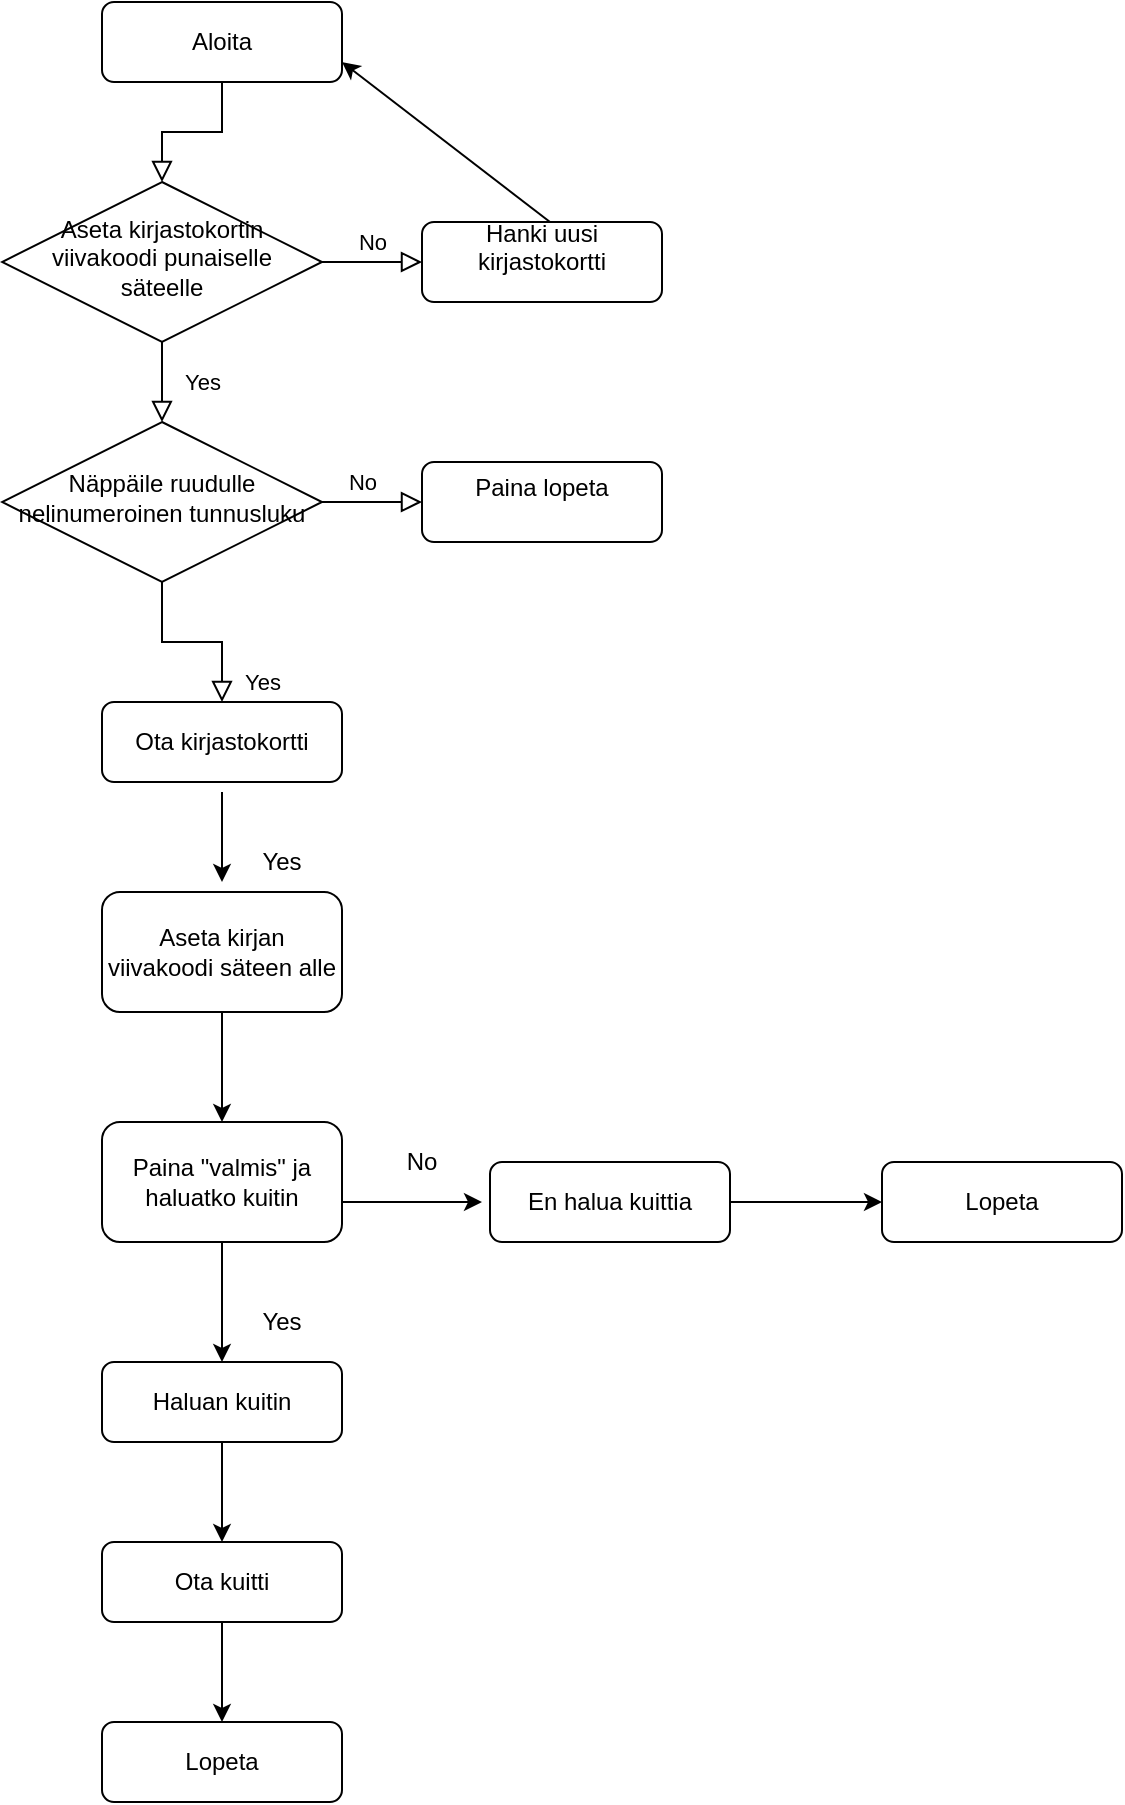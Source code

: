 <mxfile version="15.0.2" type="google"><diagram id="C5RBs43oDa-KdzZeNtuy" name="Page-1"><mxGraphModel dx="1902" dy="1019" grid="1" gridSize="10" guides="1" tooltips="1" connect="1" arrows="1" fold="1" page="1" pageScale="1" pageWidth="827" pageHeight="1169" math="0" shadow="0"><root><mxCell id="WIyWlLk6GJQsqaUBKTNV-0"/><mxCell id="WIyWlLk6GJQsqaUBKTNV-1" parent="WIyWlLk6GJQsqaUBKTNV-0"/><mxCell id="WIyWlLk6GJQsqaUBKTNV-2" value="" style="rounded=0;html=1;jettySize=auto;orthogonalLoop=1;fontSize=11;endArrow=block;endFill=0;endSize=8;strokeWidth=1;shadow=0;labelBackgroundColor=none;edgeStyle=orthogonalEdgeStyle;" parent="WIyWlLk6GJQsqaUBKTNV-1" source="WIyWlLk6GJQsqaUBKTNV-3" target="WIyWlLk6GJQsqaUBKTNV-6" edge="1"><mxGeometry relative="1" as="geometry"/></mxCell><mxCell id="WIyWlLk6GJQsqaUBKTNV-3" value="&lt;div&gt;Aloita&lt;/div&gt;" style="rounded=1;whiteSpace=wrap;html=1;fontSize=12;glass=0;strokeWidth=1;shadow=0;" parent="WIyWlLk6GJQsqaUBKTNV-1" vertex="1"><mxGeometry x="160" y="80" width="120" height="40" as="geometry"/></mxCell><mxCell id="WIyWlLk6GJQsqaUBKTNV-4" value="Yes" style="rounded=0;html=1;jettySize=auto;orthogonalLoop=1;fontSize=11;endArrow=block;endFill=0;endSize=8;strokeWidth=1;shadow=0;labelBackgroundColor=none;edgeStyle=orthogonalEdgeStyle;" parent="WIyWlLk6GJQsqaUBKTNV-1" source="WIyWlLk6GJQsqaUBKTNV-6" target="WIyWlLk6GJQsqaUBKTNV-10" edge="1"><mxGeometry y="20" relative="1" as="geometry"><mxPoint as="offset"/></mxGeometry></mxCell><mxCell id="WIyWlLk6GJQsqaUBKTNV-5" value="No" style="edgeStyle=orthogonalEdgeStyle;rounded=0;html=1;jettySize=auto;orthogonalLoop=1;fontSize=11;endArrow=block;endFill=0;endSize=8;strokeWidth=1;shadow=0;labelBackgroundColor=none;" parent="WIyWlLk6GJQsqaUBKTNV-1" source="WIyWlLk6GJQsqaUBKTNV-6" target="WIyWlLk6GJQsqaUBKTNV-7" edge="1"><mxGeometry y="10" relative="1" as="geometry"><mxPoint as="offset"/></mxGeometry></mxCell><mxCell id="WIyWlLk6GJQsqaUBKTNV-6" value="Aseta kirjastokortin viivakoodi punaiselle säteelle" style="rhombus;whiteSpace=wrap;html=1;shadow=0;fontFamily=Helvetica;fontSize=12;align=center;strokeWidth=1;spacing=6;spacingTop=-4;" parent="WIyWlLk6GJQsqaUBKTNV-1" vertex="1"><mxGeometry x="110" y="170" width="160" height="80" as="geometry"/></mxCell><mxCell id="WIyWlLk6GJQsqaUBKTNV-7" value="&lt;div&gt;Hanki uusi kirjastokortti&lt;/div&gt;&lt;div&gt;&lt;br&gt;&lt;/div&gt;" style="rounded=1;whiteSpace=wrap;html=1;fontSize=12;glass=0;strokeWidth=1;shadow=0;" parent="WIyWlLk6GJQsqaUBKTNV-1" vertex="1"><mxGeometry x="320" y="190" width="120" height="40" as="geometry"/></mxCell><mxCell id="WIyWlLk6GJQsqaUBKTNV-8" value="No" style="rounded=0;html=1;jettySize=auto;orthogonalLoop=1;fontSize=11;endArrow=block;endFill=0;endSize=8;strokeWidth=1;shadow=0;labelBackgroundColor=none;edgeStyle=orthogonalEdgeStyle;" parent="WIyWlLk6GJQsqaUBKTNV-1" source="WIyWlLk6GJQsqaUBKTNV-10" target="WIyWlLk6GJQsqaUBKTNV-11" edge="1"><mxGeometry x="0.333" y="106" relative="1" as="geometry"><mxPoint x="-36" y="-80" as="offset"/></mxGeometry></mxCell><mxCell id="WIyWlLk6GJQsqaUBKTNV-9" value="Yes" style="edgeStyle=orthogonalEdgeStyle;rounded=0;html=1;jettySize=auto;orthogonalLoop=1;fontSize=11;endArrow=block;endFill=0;endSize=8;strokeWidth=1;shadow=0;labelBackgroundColor=none;" parent="WIyWlLk6GJQsqaUBKTNV-1" source="WIyWlLk6GJQsqaUBKTNV-10" target="WIyWlLk6GJQsqaUBKTNV-12" edge="1"><mxGeometry x="-1" y="-95" relative="1" as="geometry"><mxPoint x="-30" y="-5" as="offset"/></mxGeometry></mxCell><mxCell id="WIyWlLk6GJQsqaUBKTNV-10" value="Näppäile ruudulle nelinumeroinen tunnusluku" style="rhombus;whiteSpace=wrap;html=1;shadow=0;fontFamily=Helvetica;fontSize=12;align=center;strokeWidth=1;spacing=6;spacingTop=-4;" parent="WIyWlLk6GJQsqaUBKTNV-1" vertex="1"><mxGeometry x="110" y="290" width="160" height="80" as="geometry"/></mxCell><mxCell id="WIyWlLk6GJQsqaUBKTNV-11" value="Ota kirjastokortti" style="rounded=1;whiteSpace=wrap;html=1;fontSize=12;glass=0;strokeWidth=1;shadow=0;" parent="WIyWlLk6GJQsqaUBKTNV-1" vertex="1"><mxGeometry x="160" y="430" width="120" height="40" as="geometry"/></mxCell><mxCell id="WIyWlLk6GJQsqaUBKTNV-12" value="&lt;div&gt;Paina lopeta&lt;/div&gt;&lt;div&gt;&lt;br&gt;&lt;/div&gt;" style="rounded=1;whiteSpace=wrap;html=1;fontSize=12;glass=0;strokeWidth=1;shadow=0;" parent="WIyWlLk6GJQsqaUBKTNV-1" vertex="1"><mxGeometry x="320" y="310" width="120" height="40" as="geometry"/></mxCell><mxCell id="O_po2qxhR6LTAh63uzSH-1" value="" style="endArrow=classic;html=1;entryX=1;entryY=0.75;entryDx=0;entryDy=0;" edge="1" parent="WIyWlLk6GJQsqaUBKTNV-1" target="WIyWlLk6GJQsqaUBKTNV-3"><mxGeometry width="50" height="50" relative="1" as="geometry"><mxPoint x="384" y="190" as="sourcePoint"/><mxPoint x="290" y="120" as="targetPoint"/></mxGeometry></mxCell><mxCell id="O_po2qxhR6LTAh63uzSH-3" value="Aseta kirjan viivakoodi säteen alle" style="rounded=1;whiteSpace=wrap;html=1;" vertex="1" parent="WIyWlLk6GJQsqaUBKTNV-1"><mxGeometry x="160" y="525" width="120" height="60" as="geometry"/></mxCell><mxCell id="O_po2qxhR6LTAh63uzSH-4" value="" style="endArrow=classic;html=1;" edge="1" parent="WIyWlLk6GJQsqaUBKTNV-1"><mxGeometry width="50" height="50" relative="1" as="geometry"><mxPoint x="220" y="475" as="sourcePoint"/><mxPoint x="220" y="520" as="targetPoint"/></mxGeometry></mxCell><mxCell id="O_po2qxhR6LTAh63uzSH-5" value="Yes" style="text;html=1;strokeColor=none;fillColor=none;align=center;verticalAlign=middle;whiteSpace=wrap;rounded=0;" vertex="1" parent="WIyWlLk6GJQsqaUBKTNV-1"><mxGeometry x="230" y="500" width="40" height="20" as="geometry"/></mxCell><mxCell id="O_po2qxhR6LTAh63uzSH-6" value="Paina &quot;valmis&quot; ja haluatko kuitin" style="rounded=1;whiteSpace=wrap;html=1;" vertex="1" parent="WIyWlLk6GJQsqaUBKTNV-1"><mxGeometry x="160" y="640" width="120" height="60" as="geometry"/></mxCell><mxCell id="O_po2qxhR6LTAh63uzSH-7" value="" style="endArrow=classic;html=1;entryX=0.5;entryY=0;entryDx=0;entryDy=0;entryPerimeter=0;" edge="1" parent="WIyWlLk6GJQsqaUBKTNV-1" target="O_po2qxhR6LTAh63uzSH-6"><mxGeometry width="50" height="50" relative="1" as="geometry"><mxPoint x="220" y="585" as="sourcePoint"/><mxPoint x="270" y="535" as="targetPoint"/></mxGeometry></mxCell><mxCell id="O_po2qxhR6LTAh63uzSH-8" value="No" style="text;html=1;strokeColor=none;fillColor=none;align=center;verticalAlign=middle;whiteSpace=wrap;rounded=0;" vertex="1" parent="WIyWlLk6GJQsqaUBKTNV-1"><mxGeometry x="300" y="650" width="40" height="20" as="geometry"/></mxCell><mxCell id="O_po2qxhR6LTAh63uzSH-9" style="edgeStyle=orthogonalEdgeStyle;rounded=0;orthogonalLoop=1;jettySize=auto;html=1;exitX=0.5;exitY=1;exitDx=0;exitDy=0;" edge="1" parent="WIyWlLk6GJQsqaUBKTNV-1" source="O_po2qxhR6LTAh63uzSH-8" target="O_po2qxhR6LTAh63uzSH-8"><mxGeometry relative="1" as="geometry"/></mxCell><mxCell id="O_po2qxhR6LTAh63uzSH-10" value="En halua kuittia" style="rounded=1;whiteSpace=wrap;html=1;" vertex="1" parent="WIyWlLk6GJQsqaUBKTNV-1"><mxGeometry x="354" y="660" width="120" height="40" as="geometry"/></mxCell><mxCell id="O_po2qxhR6LTAh63uzSH-11" value="Haluan kuitin" style="rounded=1;whiteSpace=wrap;html=1;" vertex="1" parent="WIyWlLk6GJQsqaUBKTNV-1"><mxGeometry x="160" y="760" width="120" height="40" as="geometry"/></mxCell><mxCell id="O_po2qxhR6LTAh63uzSH-12" value="" style="endArrow=classic;html=1;" edge="1" parent="WIyWlLk6GJQsqaUBKTNV-1"><mxGeometry width="50" height="50" relative="1" as="geometry"><mxPoint x="280" y="680" as="sourcePoint"/><mxPoint x="350" y="680" as="targetPoint"/></mxGeometry></mxCell><mxCell id="O_po2qxhR6LTAh63uzSH-14" value="" style="endArrow=classic;html=1;entryX=0.5;entryY=0;entryDx=0;entryDy=0;" edge="1" parent="WIyWlLk6GJQsqaUBKTNV-1" target="O_po2qxhR6LTAh63uzSH-11"><mxGeometry width="50" height="50" relative="1" as="geometry"><mxPoint x="220" y="700" as="sourcePoint"/><mxPoint x="270" y="650" as="targetPoint"/></mxGeometry></mxCell><mxCell id="O_po2qxhR6LTAh63uzSH-15" value="Yes" style="text;html=1;strokeColor=none;fillColor=none;align=center;verticalAlign=middle;whiteSpace=wrap;rounded=0;" vertex="1" parent="WIyWlLk6GJQsqaUBKTNV-1"><mxGeometry x="230" y="730" width="40" height="20" as="geometry"/></mxCell><mxCell id="O_po2qxhR6LTAh63uzSH-16" value="Ota kuitti" style="rounded=1;whiteSpace=wrap;html=1;" vertex="1" parent="WIyWlLk6GJQsqaUBKTNV-1"><mxGeometry x="160" y="850" width="120" height="40" as="geometry"/></mxCell><mxCell id="O_po2qxhR6LTAh63uzSH-17" value="" style="endArrow=classic;html=1;entryX=0.5;entryY=0;entryDx=0;entryDy=0;" edge="1" parent="WIyWlLk6GJQsqaUBKTNV-1" target="O_po2qxhR6LTAh63uzSH-16"><mxGeometry width="50" height="50" relative="1" as="geometry"><mxPoint x="220" y="800" as="sourcePoint"/><mxPoint x="270" y="750" as="targetPoint"/></mxGeometry></mxCell><mxCell id="O_po2qxhR6LTAh63uzSH-18" value="Lopeta" style="rounded=1;whiteSpace=wrap;html=1;" vertex="1" parent="WIyWlLk6GJQsqaUBKTNV-1"><mxGeometry x="550" y="660" width="120" height="40" as="geometry"/></mxCell><mxCell id="O_po2qxhR6LTAh63uzSH-19" value="Lopeta" style="rounded=1;whiteSpace=wrap;html=1;" vertex="1" parent="WIyWlLk6GJQsqaUBKTNV-1"><mxGeometry x="160" y="940" width="120" height="40" as="geometry"/></mxCell><mxCell id="O_po2qxhR6LTAh63uzSH-20" value="" style="endArrow=classic;html=1;entryX=0;entryY=0.5;entryDx=0;entryDy=0;" edge="1" parent="WIyWlLk6GJQsqaUBKTNV-1" target="O_po2qxhR6LTAh63uzSH-18"><mxGeometry width="50" height="50" relative="1" as="geometry"><mxPoint x="474" y="680" as="sourcePoint"/><mxPoint x="524" y="630" as="targetPoint"/></mxGeometry></mxCell><mxCell id="O_po2qxhR6LTAh63uzSH-21" value="" style="endArrow=classic;html=1;entryX=0.5;entryY=0;entryDx=0;entryDy=0;" edge="1" parent="WIyWlLk6GJQsqaUBKTNV-1" target="O_po2qxhR6LTAh63uzSH-19"><mxGeometry width="50" height="50" relative="1" as="geometry"><mxPoint x="220" y="890" as="sourcePoint"/><mxPoint x="270" y="840" as="targetPoint"/></mxGeometry></mxCell></root></mxGraphModel></diagram></mxfile>